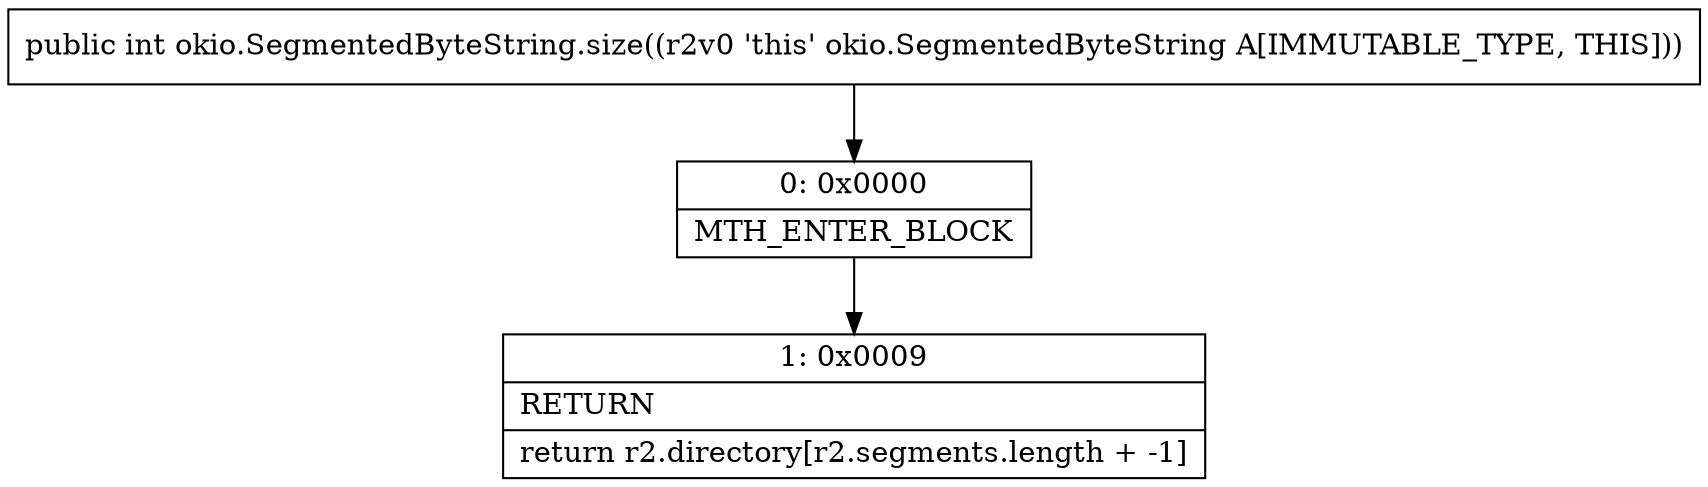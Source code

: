 digraph "CFG forokio.SegmentedByteString.size()I" {
Node_0 [shape=record,label="{0\:\ 0x0000|MTH_ENTER_BLOCK\l}"];
Node_1 [shape=record,label="{1\:\ 0x0009|RETURN\l|return r2.directory[r2.segments.length + \-1]\l}"];
MethodNode[shape=record,label="{public int okio.SegmentedByteString.size((r2v0 'this' okio.SegmentedByteString A[IMMUTABLE_TYPE, THIS])) }"];
MethodNode -> Node_0;
Node_0 -> Node_1;
}

